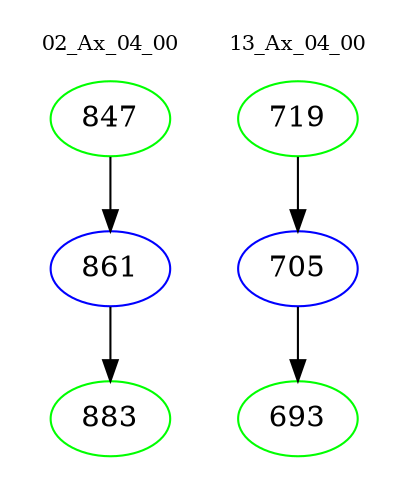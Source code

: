 digraph{
subgraph cluster_0 {
color = white
label = "02_Ax_04_00";
fontsize=10;
T0_847 [label="847", color="green"]
T0_847 -> T0_861 [color="black"]
T0_861 [label="861", color="blue"]
T0_861 -> T0_883 [color="black"]
T0_883 [label="883", color="green"]
}
subgraph cluster_1 {
color = white
label = "13_Ax_04_00";
fontsize=10;
T1_719 [label="719", color="green"]
T1_719 -> T1_705 [color="black"]
T1_705 [label="705", color="blue"]
T1_705 -> T1_693 [color="black"]
T1_693 [label="693", color="green"]
}
}
